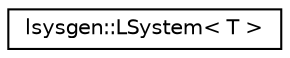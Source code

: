 digraph "Graphical Class Hierarchy"
{
 // LATEX_PDF_SIZE
  edge [fontname="Helvetica",fontsize="10",labelfontname="Helvetica",labelfontsize="10"];
  node [fontname="Helvetica",fontsize="10",shape=record];
  rankdir="LR";
  Node0 [label="lsysgen::LSystem\< T \>",height=0.2,width=0.4,color="black", fillcolor="white", style="filled",URL="$classlsysgen_1_1LSystem.html",tooltip=" "];
}
